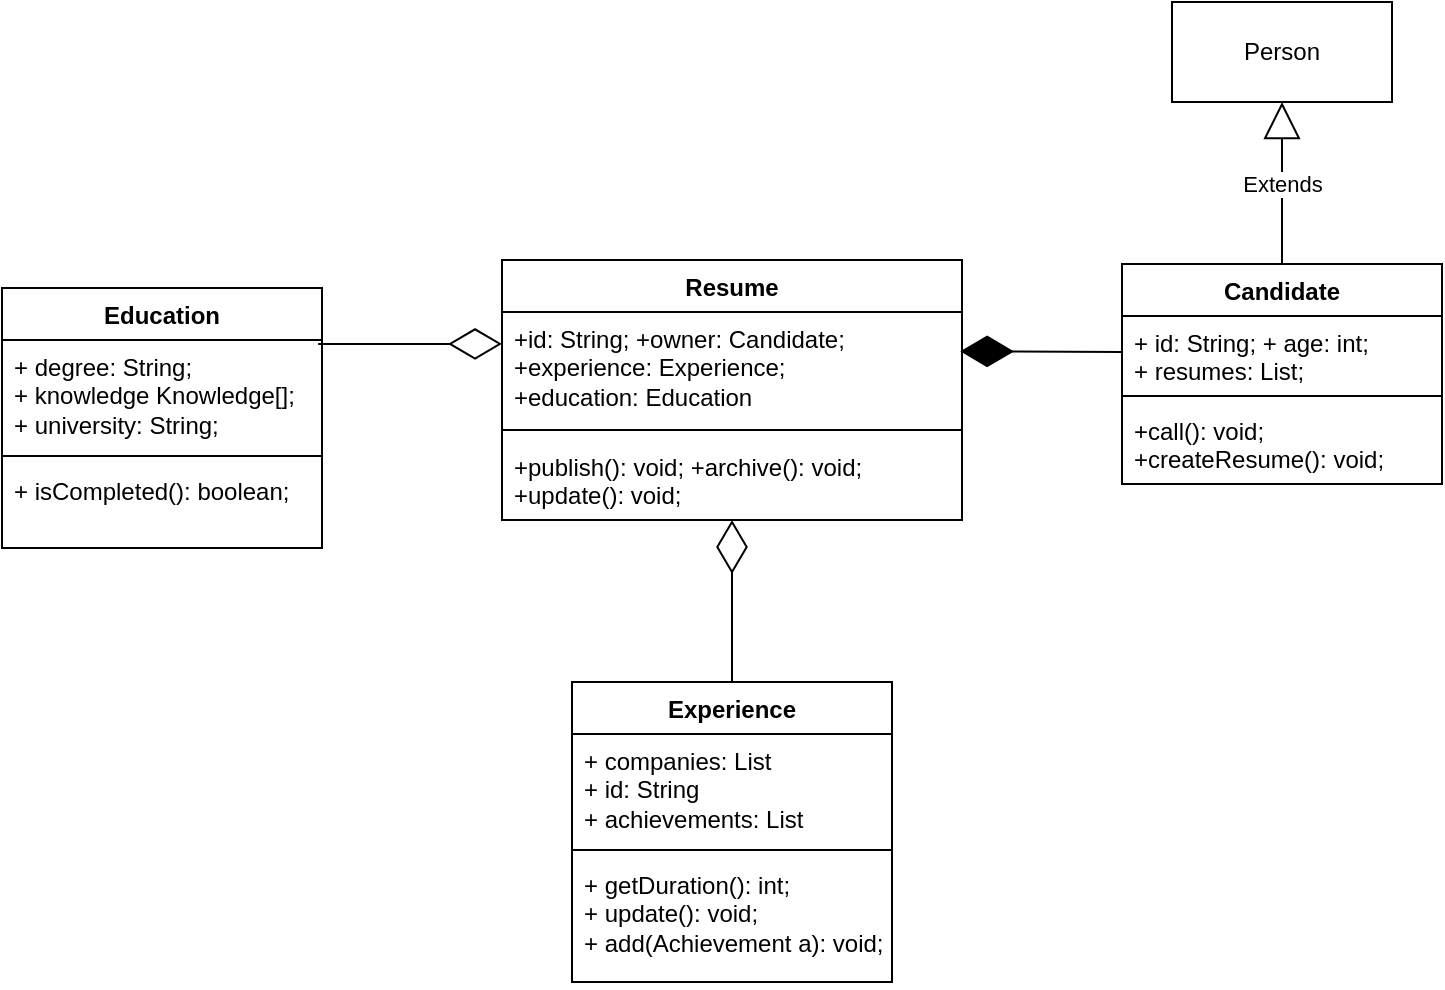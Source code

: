 <mxfile version="28.2.7">
  <diagram name="Страница — 1" id="cka1hHKxKbjvaWri14X5">
    <mxGraphModel dx="1426" dy="757" grid="1" gridSize="10" guides="1" tooltips="1" connect="1" arrows="1" fold="1" page="1" pageScale="1" pageWidth="1654" pageHeight="2336" background="none" math="0" shadow="0">
      <root>
        <mxCell id="0" />
        <mxCell id="1" parent="0" />
        <mxCell id="4fH8sYnN1hW22ZoU_4J2-1" value="Resume" style="swimlane;fontStyle=1;align=center;verticalAlign=top;childLayout=stackLayout;horizontal=1;startSize=26;horizontalStack=0;resizeParent=1;resizeParentMax=0;resizeLast=0;collapsible=1;marginBottom=0;whiteSpace=wrap;html=1;" parent="1" vertex="1">
          <mxGeometry x="570" y="239" width="230" height="130" as="geometry" />
        </mxCell>
        <mxCell id="4fH8sYnN1hW22ZoU_4J2-2" value="&lt;div&gt;+id: String; +owner: Candidate;&amp;nbsp;&lt;/div&gt;&lt;div&gt;+experience: Experience;&amp;nbsp;&lt;/div&gt;&lt;div&gt;+education: Education&lt;/div&gt;" style="text;strokeColor=none;fillColor=none;align=left;verticalAlign=top;spacingLeft=4;spacingRight=4;overflow=hidden;rotatable=0;points=[[0,0.5],[1,0.5]];portConstraint=eastwest;whiteSpace=wrap;html=1;" parent="4fH8sYnN1hW22ZoU_4J2-1" vertex="1">
          <mxGeometry y="26" width="230" height="54" as="geometry" />
        </mxCell>
        <mxCell id="4fH8sYnN1hW22ZoU_4J2-3" value="" style="line;strokeWidth=1;fillColor=none;align=left;verticalAlign=middle;spacingTop=-1;spacingLeft=3;spacingRight=3;rotatable=0;labelPosition=right;points=[];portConstraint=eastwest;strokeColor=inherit;" parent="4fH8sYnN1hW22ZoU_4J2-1" vertex="1">
          <mxGeometry y="80" width="230" height="10" as="geometry" />
        </mxCell>
        <mxCell id="4fH8sYnN1hW22ZoU_4J2-4" value="+publish(): void; +archive(): void; +update(): void;&amp;nbsp;" style="text;strokeColor=none;fillColor=none;align=left;verticalAlign=top;spacingLeft=4;spacingRight=4;overflow=hidden;rotatable=0;points=[[0,0.5],[1,0.5]];portConstraint=eastwest;whiteSpace=wrap;html=1;" parent="4fH8sYnN1hW22ZoU_4J2-1" vertex="1">
          <mxGeometry y="90" width="230" height="40" as="geometry" />
        </mxCell>
        <mxCell id="4fH8sYnN1hW22ZoU_4J2-7" value="Person" style="html=1;whiteSpace=wrap;" parent="1" vertex="1">
          <mxGeometry x="905" y="110" width="110" height="50" as="geometry" />
        </mxCell>
        <mxCell id="4fH8sYnN1hW22ZoU_4J2-8" value="Education" style="swimlane;fontStyle=1;align=center;verticalAlign=top;childLayout=stackLayout;horizontal=1;startSize=26;horizontalStack=0;resizeParent=1;resizeParentMax=0;resizeLast=0;collapsible=1;marginBottom=0;whiteSpace=wrap;html=1;" parent="1" vertex="1">
          <mxGeometry x="320" y="253" width="160" height="130" as="geometry" />
        </mxCell>
        <mxCell id="4fH8sYnN1hW22ZoU_4J2-9" value="&lt;div&gt;+ degree: String;&amp;nbsp;&lt;/div&gt;&lt;div&gt;+ knowledge Knowledge[];&lt;/div&gt;&lt;div&gt;+ university: String;&lt;/div&gt;" style="text;strokeColor=none;fillColor=none;align=left;verticalAlign=top;spacingLeft=4;spacingRight=4;overflow=hidden;rotatable=0;points=[[0,0.5],[1,0.5]];portConstraint=eastwest;whiteSpace=wrap;html=1;" parent="4fH8sYnN1hW22ZoU_4J2-8" vertex="1">
          <mxGeometry y="26" width="160" height="54" as="geometry" />
        </mxCell>
        <mxCell id="4fH8sYnN1hW22ZoU_4J2-10" value="" style="line;strokeWidth=1;fillColor=none;align=left;verticalAlign=middle;spacingTop=-1;spacingLeft=3;spacingRight=3;rotatable=0;labelPosition=right;points=[];portConstraint=eastwest;strokeColor=inherit;" parent="4fH8sYnN1hW22ZoU_4J2-8" vertex="1">
          <mxGeometry y="80" width="160" height="8" as="geometry" />
        </mxCell>
        <mxCell id="4fH8sYnN1hW22ZoU_4J2-11" value="&lt;div&gt;+ isCompleted(): boolean;&lt;/div&gt;" style="text;strokeColor=none;fillColor=none;align=left;verticalAlign=top;spacingLeft=4;spacingRight=4;overflow=hidden;rotatable=0;points=[[0,0.5],[1,0.5]];portConstraint=eastwest;whiteSpace=wrap;html=1;" parent="4fH8sYnN1hW22ZoU_4J2-8" vertex="1">
          <mxGeometry y="88" width="160" height="42" as="geometry" />
        </mxCell>
        <mxCell id="4fH8sYnN1hW22ZoU_4J2-12" value="Experience" style="swimlane;fontStyle=1;align=center;verticalAlign=top;childLayout=stackLayout;horizontal=1;startSize=26;horizontalStack=0;resizeParent=1;resizeParentMax=0;resizeLast=0;collapsible=1;marginBottom=0;whiteSpace=wrap;html=1;" parent="1" vertex="1">
          <mxGeometry x="605" y="450" width="160" height="150" as="geometry" />
        </mxCell>
        <mxCell id="4fH8sYnN1hW22ZoU_4J2-13" value="&lt;div&gt;+ companies: List&lt;/div&gt;&lt;div&gt;+ id: String&lt;/div&gt;&lt;div&gt;+ achievements: List&lt;/div&gt;" style="text;strokeColor=none;fillColor=none;align=left;verticalAlign=top;spacingLeft=4;spacingRight=4;overflow=hidden;rotatable=0;points=[[0,0.5],[1,0.5]];portConstraint=eastwest;whiteSpace=wrap;html=1;" parent="4fH8sYnN1hW22ZoU_4J2-12" vertex="1">
          <mxGeometry y="26" width="160" height="54" as="geometry" />
        </mxCell>
        <mxCell id="4fH8sYnN1hW22ZoU_4J2-14" value="" style="line;strokeWidth=1;fillColor=none;align=left;verticalAlign=middle;spacingTop=-1;spacingLeft=3;spacingRight=3;rotatable=0;labelPosition=right;points=[];portConstraint=eastwest;strokeColor=inherit;" parent="4fH8sYnN1hW22ZoU_4J2-12" vertex="1">
          <mxGeometry y="80" width="160" height="8" as="geometry" />
        </mxCell>
        <mxCell id="4fH8sYnN1hW22ZoU_4J2-15" value="&lt;div&gt;+ getDuration(): int;&lt;/div&gt;&lt;div&gt;+ update(): void;&lt;/div&gt;&lt;div&gt;+ add(Achievement a): void;&lt;/div&gt;" style="text;strokeColor=none;fillColor=none;align=left;verticalAlign=top;spacingLeft=4;spacingRight=4;overflow=hidden;rotatable=0;points=[[0,0.5],[1,0.5]];portConstraint=eastwest;whiteSpace=wrap;html=1;" parent="4fH8sYnN1hW22ZoU_4J2-12" vertex="1">
          <mxGeometry y="88" width="160" height="62" as="geometry" />
        </mxCell>
        <mxCell id="4fH8sYnN1hW22ZoU_4J2-16" value="Candidate" style="swimlane;fontStyle=1;align=center;verticalAlign=top;childLayout=stackLayout;horizontal=1;startSize=26;horizontalStack=0;resizeParent=1;resizeParentMax=0;resizeLast=0;collapsible=1;marginBottom=0;whiteSpace=wrap;html=1;" parent="1" vertex="1">
          <mxGeometry x="880" y="241" width="160" height="110" as="geometry" />
        </mxCell>
        <mxCell id="4fH8sYnN1hW22ZoU_4J2-17" value="&lt;div&gt;+ id: String; + age: int;&lt;/div&gt;&lt;div&gt;+ resumes: List;&lt;/div&gt;" style="text;strokeColor=none;fillColor=none;align=left;verticalAlign=top;spacingLeft=4;spacingRight=4;overflow=hidden;rotatable=0;points=[[0,0.5],[1,0.5]];portConstraint=eastwest;whiteSpace=wrap;html=1;" parent="4fH8sYnN1hW22ZoU_4J2-16" vertex="1">
          <mxGeometry y="26" width="160" height="36" as="geometry" />
        </mxCell>
        <mxCell id="4fH8sYnN1hW22ZoU_4J2-18" value="" style="line;strokeWidth=1;fillColor=none;align=left;verticalAlign=middle;spacingTop=-1;spacingLeft=3;spacingRight=3;rotatable=0;labelPosition=right;points=[];portConstraint=eastwest;strokeColor=inherit;" parent="4fH8sYnN1hW22ZoU_4J2-16" vertex="1">
          <mxGeometry y="62" width="160" height="8" as="geometry" />
        </mxCell>
        <mxCell id="4fH8sYnN1hW22ZoU_4J2-19" value="&lt;div&gt;+call(): void;&amp;nbsp;&lt;/div&gt;&lt;div&gt;+createResume(): void;&lt;/div&gt;&lt;div&gt;&lt;br&gt;&lt;/div&gt;" style="text;strokeColor=none;fillColor=none;align=left;verticalAlign=top;spacingLeft=4;spacingRight=4;overflow=hidden;rotatable=0;points=[[0,0.5],[1,0.5]];portConstraint=eastwest;whiteSpace=wrap;html=1;" parent="4fH8sYnN1hW22ZoU_4J2-16" vertex="1">
          <mxGeometry y="70" width="160" height="40" as="geometry" />
        </mxCell>
        <mxCell id="4fH8sYnN1hW22ZoU_4J2-23" value="" style="endArrow=diamondThin;endFill=1;endSize=24;html=1;rounded=0;exitX=0;exitY=0.5;exitDx=0;exitDy=0;entryX=0.996;entryY=0.364;entryDx=0;entryDy=0;entryPerimeter=0;" parent="1" source="4fH8sYnN1hW22ZoU_4J2-17" target="4fH8sYnN1hW22ZoU_4J2-2" edge="1">
          <mxGeometry width="160" relative="1" as="geometry">
            <mxPoint x="650" y="440" as="sourcePoint" />
            <mxPoint x="840" y="350" as="targetPoint" />
          </mxGeometry>
        </mxCell>
        <mxCell id="zPVuetKt_2sG2XiOcup6-1" value="Extends" style="endArrow=block;endSize=16;endFill=0;html=1;rounded=0;entryX=0.5;entryY=1;entryDx=0;entryDy=0;exitX=0.5;exitY=0;exitDx=0;exitDy=0;" edge="1" parent="1" source="4fH8sYnN1hW22ZoU_4J2-16" target="4fH8sYnN1hW22ZoU_4J2-7">
          <mxGeometry width="160" relative="1" as="geometry">
            <mxPoint x="650" y="400" as="sourcePoint" />
            <mxPoint x="810" y="400" as="targetPoint" />
          </mxGeometry>
        </mxCell>
        <mxCell id="zPVuetKt_2sG2XiOcup6-2" value="" style="endArrow=diamondThin;endFill=0;endSize=24;html=1;rounded=0;entryX=0.5;entryY=1;entryDx=0;entryDy=0;exitX=0.5;exitY=0;exitDx=0;exitDy=0;" edge="1" parent="1" source="4fH8sYnN1hW22ZoU_4J2-12" target="4fH8sYnN1hW22ZoU_4J2-1">
          <mxGeometry width="160" relative="1" as="geometry">
            <mxPoint x="650" y="400" as="sourcePoint" />
            <mxPoint x="810" y="400" as="targetPoint" />
          </mxGeometry>
        </mxCell>
        <mxCell id="zPVuetKt_2sG2XiOcup6-3" value="" style="endArrow=diamondThin;endFill=0;endSize=24;html=1;rounded=0;entryX=0;entryY=0.296;entryDx=0;entryDy=0;entryPerimeter=0;exitX=0.988;exitY=0.037;exitDx=0;exitDy=0;exitPerimeter=0;" edge="1" parent="1" source="4fH8sYnN1hW22ZoU_4J2-9" target="4fH8sYnN1hW22ZoU_4J2-2">
          <mxGeometry width="160" relative="1" as="geometry">
            <mxPoint x="520" y="300" as="sourcePoint" />
            <mxPoint x="810" y="400" as="targetPoint" />
          </mxGeometry>
        </mxCell>
      </root>
    </mxGraphModel>
  </diagram>
</mxfile>
